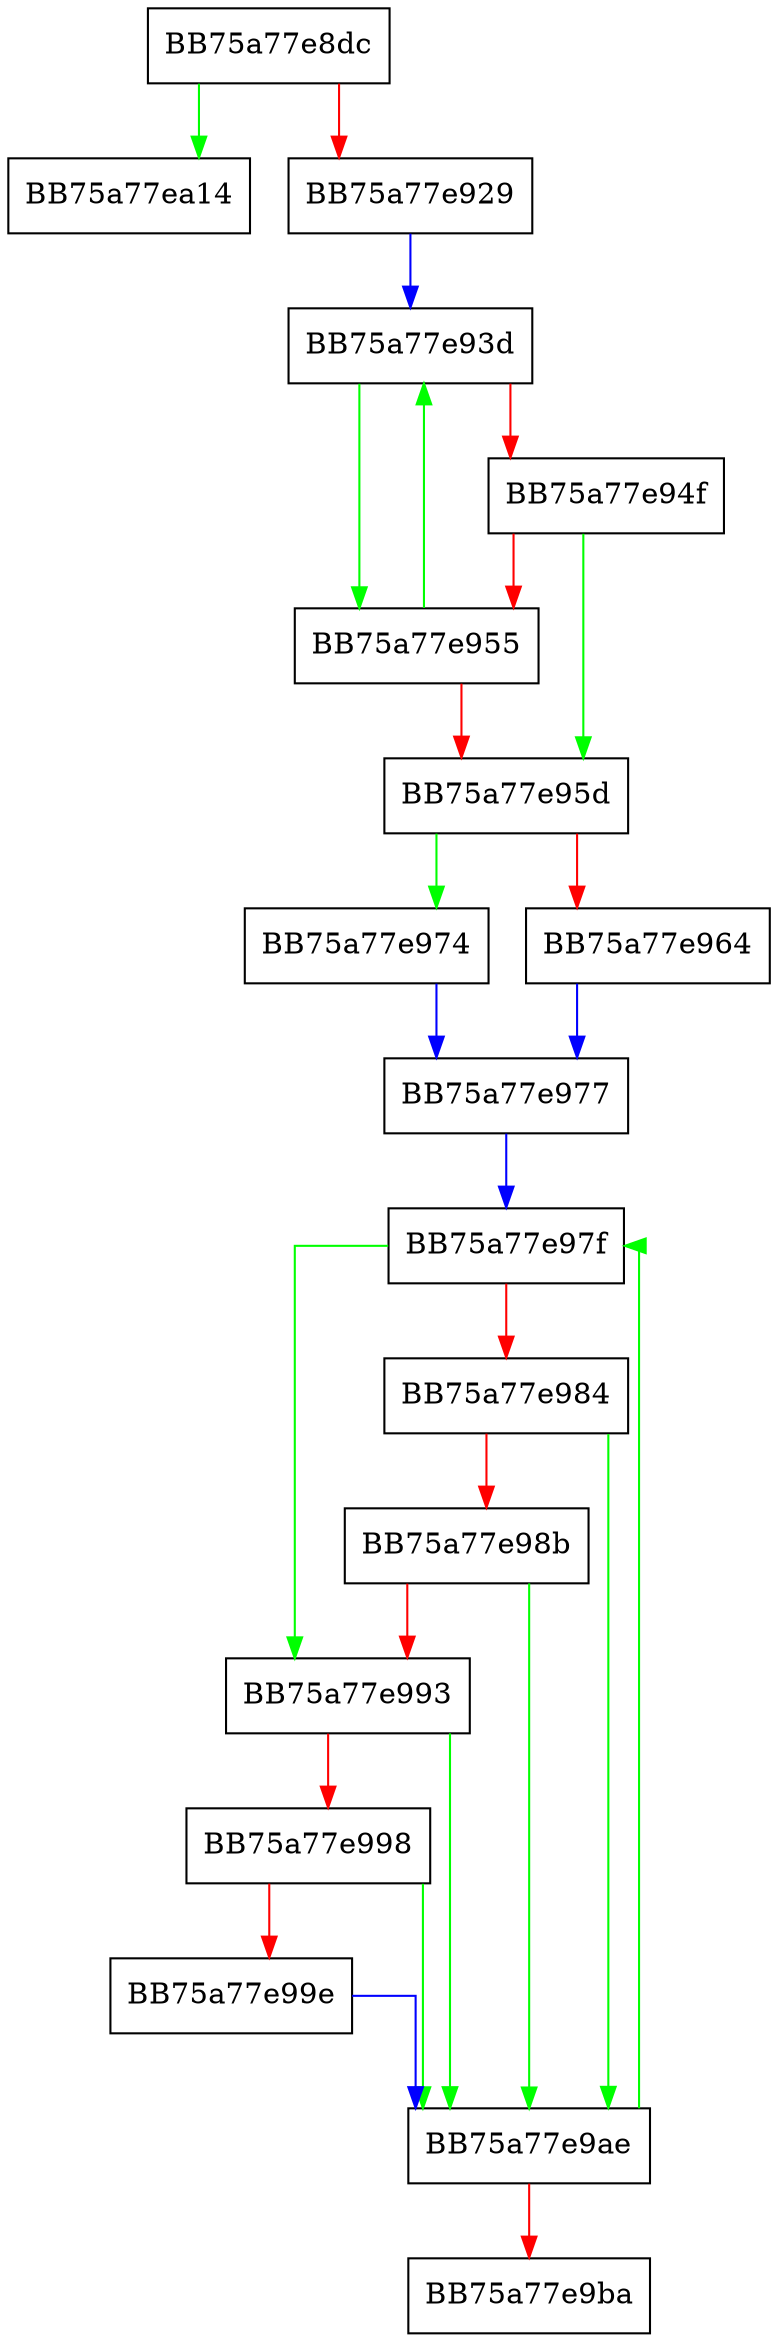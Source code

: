 digraph GetRangeOfTrysToCheck {
  node [shape="box"];
  graph [splines=ortho];
  BB75a77e8dc -> BB75a77ea14 [color="green"];
  BB75a77e8dc -> BB75a77e929 [color="red"];
  BB75a77e929 -> BB75a77e93d [color="blue"];
  BB75a77e93d -> BB75a77e955 [color="green"];
  BB75a77e93d -> BB75a77e94f [color="red"];
  BB75a77e94f -> BB75a77e95d [color="green"];
  BB75a77e94f -> BB75a77e955 [color="red"];
  BB75a77e955 -> BB75a77e93d [color="green"];
  BB75a77e955 -> BB75a77e95d [color="red"];
  BB75a77e95d -> BB75a77e974 [color="green"];
  BB75a77e95d -> BB75a77e964 [color="red"];
  BB75a77e964 -> BB75a77e977 [color="blue"];
  BB75a77e974 -> BB75a77e977 [color="blue"];
  BB75a77e977 -> BB75a77e97f [color="blue"];
  BB75a77e97f -> BB75a77e993 [color="green"];
  BB75a77e97f -> BB75a77e984 [color="red"];
  BB75a77e984 -> BB75a77e9ae [color="green"];
  BB75a77e984 -> BB75a77e98b [color="red"];
  BB75a77e98b -> BB75a77e9ae [color="green"];
  BB75a77e98b -> BB75a77e993 [color="red"];
  BB75a77e993 -> BB75a77e9ae [color="green"];
  BB75a77e993 -> BB75a77e998 [color="red"];
  BB75a77e998 -> BB75a77e9ae [color="green"];
  BB75a77e998 -> BB75a77e99e [color="red"];
  BB75a77e99e -> BB75a77e9ae [color="blue"];
  BB75a77e9ae -> BB75a77e97f [color="green"];
  BB75a77e9ae -> BB75a77e9ba [color="red"];
}